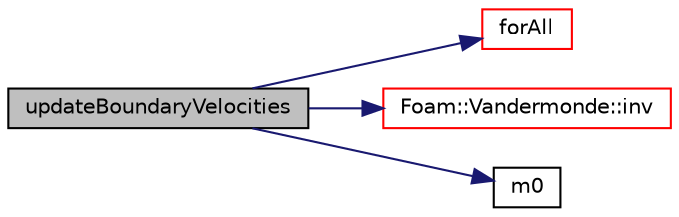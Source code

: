 digraph "updateBoundaryVelocities"
{
  bgcolor="transparent";
  edge [fontname="Helvetica",fontsize="10",labelfontname="Helvetica",labelfontsize="10"];
  node [fontname="Helvetica",fontsize="10",shape=record];
  rankdir="LR";
  Node46 [label="updateBoundaryVelocities",height=0.2,width=0.4,color="black", fillcolor="grey75", style="filled", fontcolor="black"];
  Node46 -> Node47 [color="midnightblue",fontsize="10",style="solid",fontname="Helvetica"];
  Node47 [label="forAll",height=0.2,width=0.4,color="red",URL="$a01697.html#a661071c857206cff08f25e78275fc863"];
  Node46 -> Node58 [color="midnightblue",fontsize="10",style="solid",fontname="Helvetica"];
  Node58 [label="Foam::Vandermonde::inv",height=0.2,width=0.4,color="red",URL="$a02260.html#a41f917babb4e3753f9e48b975cb03b2f",tooltip="Invert Vandermonde matrix. "];
  Node46 -> Node60 [color="midnightblue",fontsize="10",style="solid",fontname="Helvetica"];
  Node60 [label="m0",height=0.2,width=0.4,color="black",URL="$a01745.html#ac84f31065245ae483b6548456ffec420"];
}
